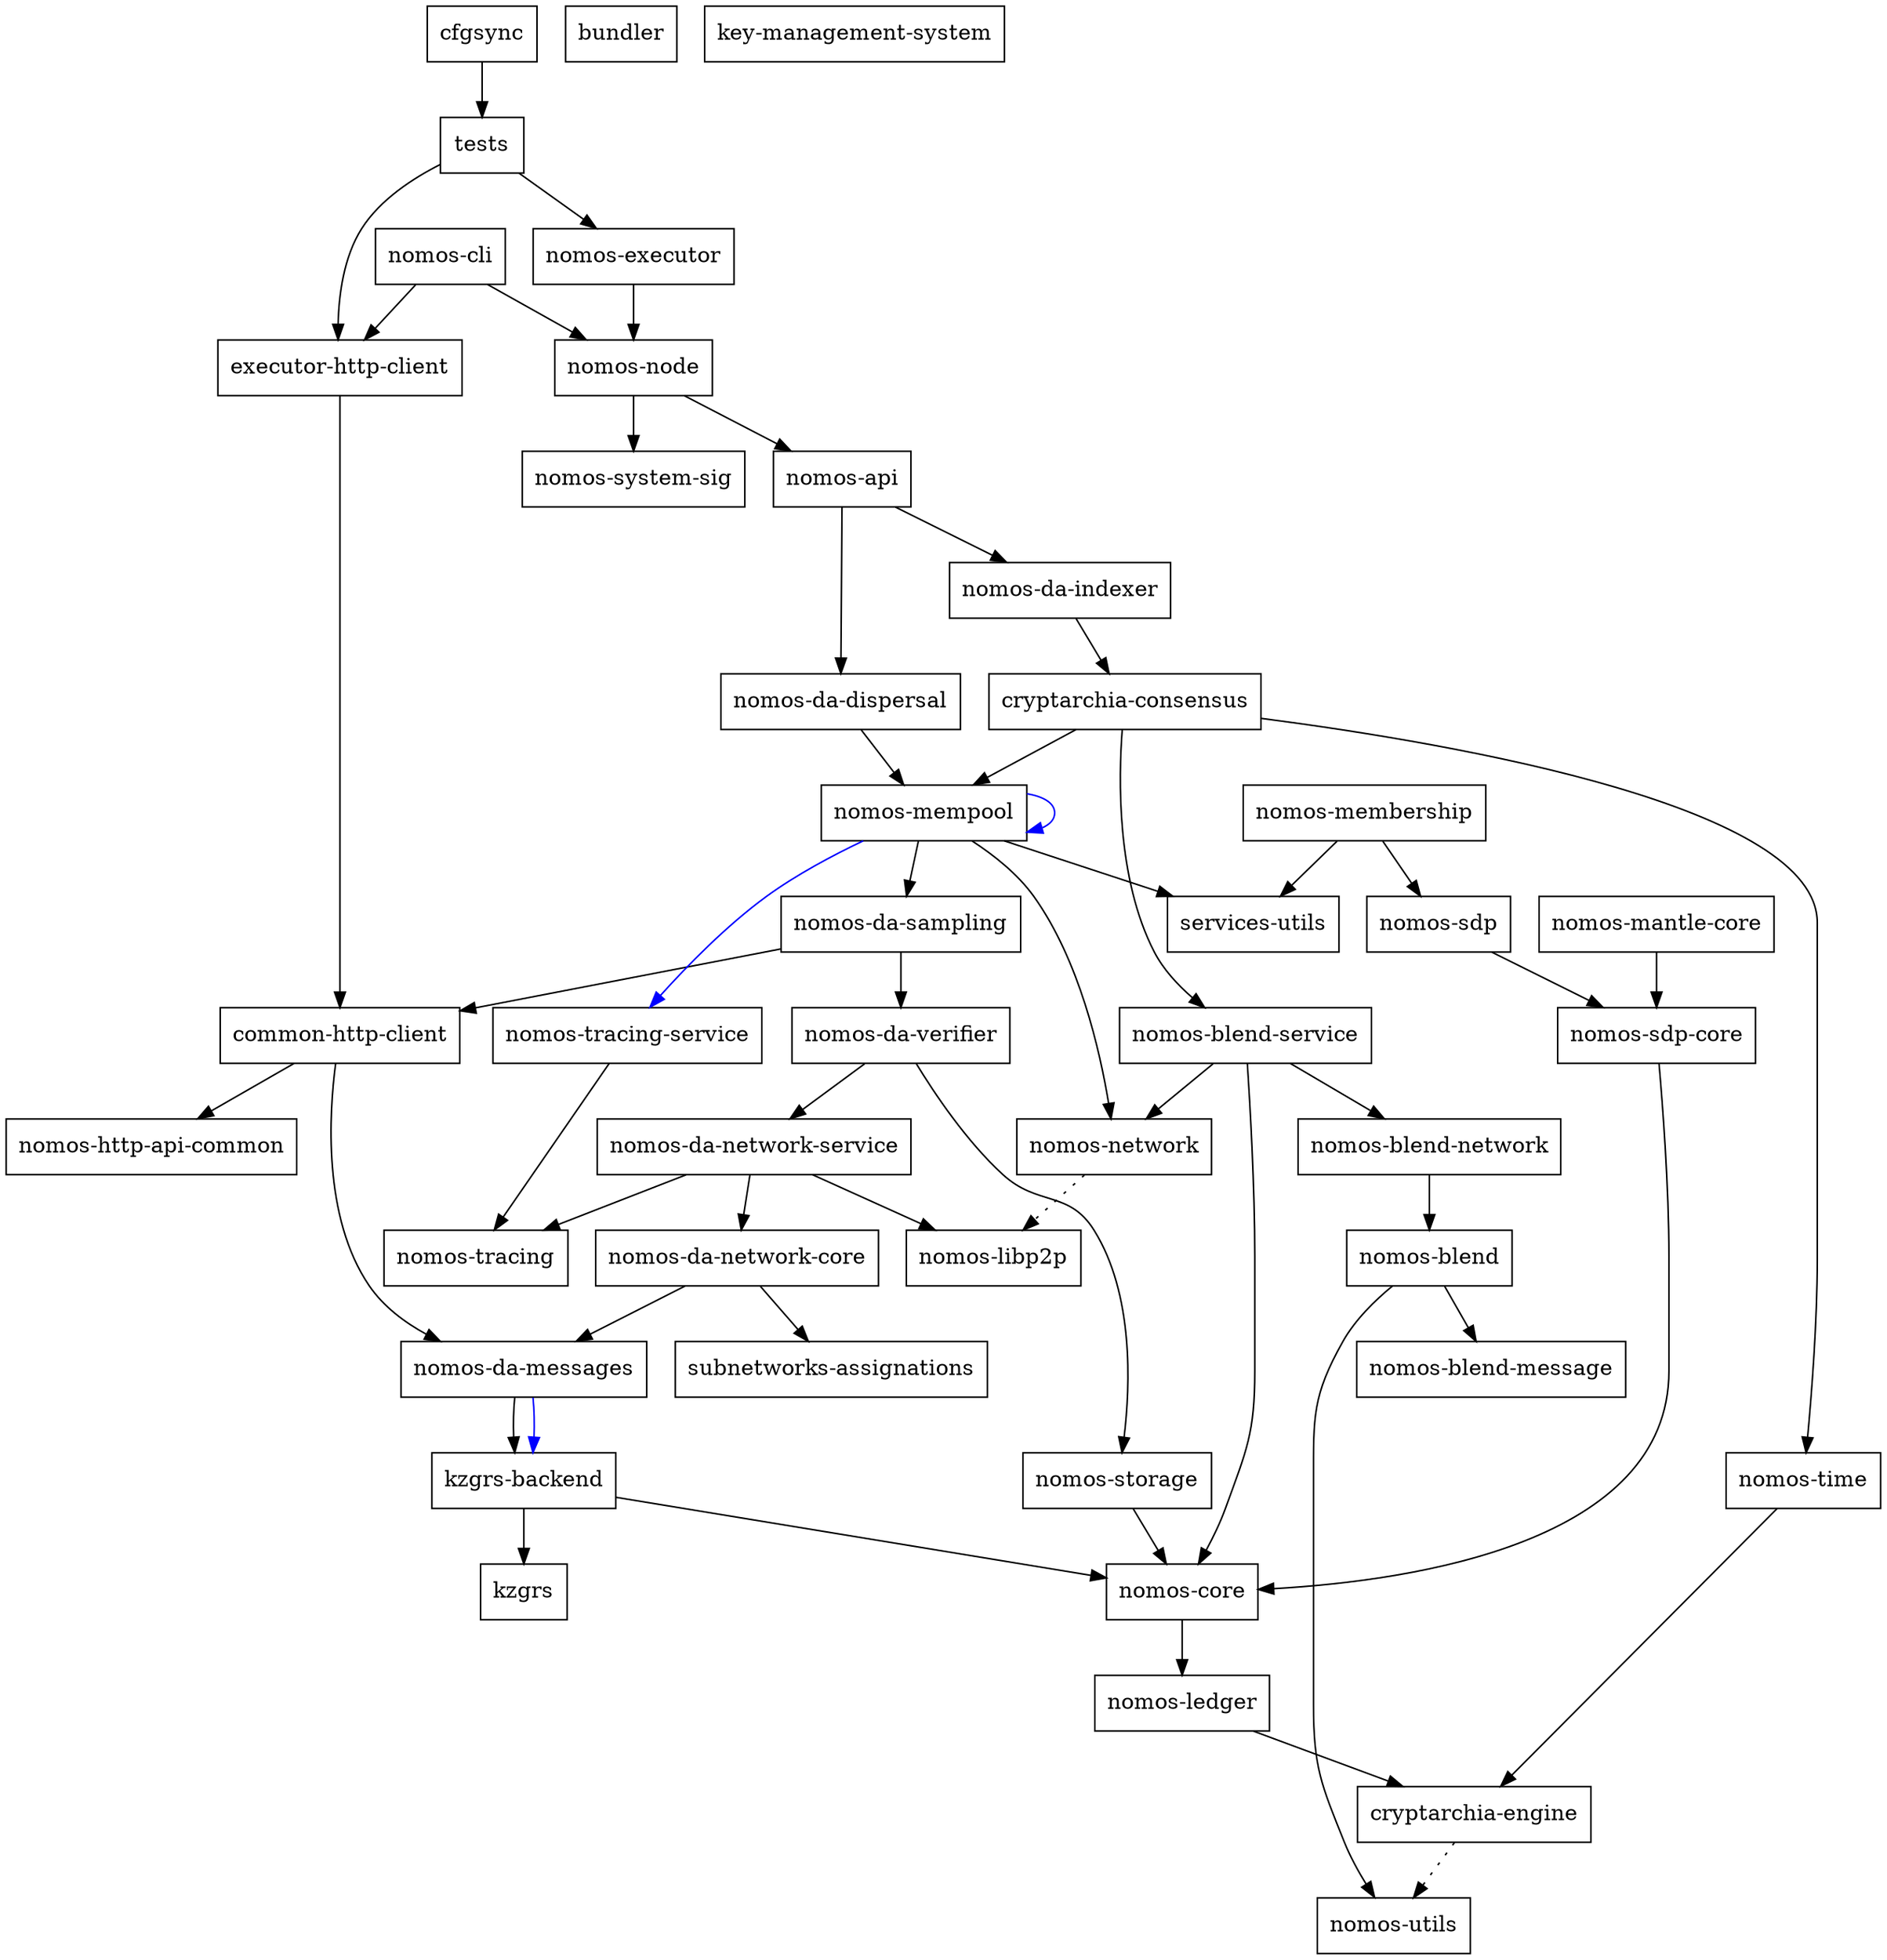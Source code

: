 digraph {
    0 [ label = "cryptarchia-engine" shape = box]
    1 [ label = "nomos-utils" shape = box]
    2 [ label = "nomos-ledger" shape = box]
    3 [ label = "nomos-http-api-common" shape = box]
    4 [ label = "nomos-executor" shape = box]
    5 [ label = "kzgrs-backend" shape = box]
    6 [ label = "kzgrs" shape = box]
    7 [ label = "nomos-core" shape = box]
    8 [ label = "nomos-api" shape = box]
    9 [ label = "cryptarchia-consensus" shape = box]
    10 [ label = "nomos-blend-service" shape = box]
    11 [ label = "nomos-blend" shape = box]
    12 [ label = "nomos-blend-message" shape = box]
    13 [ label = "nomos-blend-network" shape = box]
    14 [ label = "nomos-libp2p" shape = box]
    15 [ label = "nomos-network" shape = box]
    16 [ label = "nomos-da-sampling" shape = box]
    17 [ label = "common-http-client" shape = box]
    18 [ label = "nomos-da-messages" shape = box]
    19 [ label = "nomos-da-network-core" shape = box]
    20 [ label = "subnetworks-assignations" shape = box]
    21 [ label = "nomos-da-network-service" shape = box]
    22 [ label = "nomos-tracing" shape = box]
    23 [ label = "nomos-da-verifier" shape = box]
    24 [ label = "nomos-storage" shape = box]
    25 [ label = "nomos-mempool" shape = box]
    26 [ label = "services-utils" shape = box]
    27 [ label = "nomos-tracing-service" shape = box]
    28 [ label = "nomos-time" shape = box]
    29 [ label = "nomos-da-dispersal" shape = box]
    30 [ label = "nomos-da-indexer" shape = box]
    31 [ label = "nomos-node" shape = box]
    32 [ label = "nomos-system-sig" shape = box]
    33 [ label = "executor-http-client" shape = box]
    34 [ label = "bundler" shape = box]
    35 [ label = "nomos-cli" shape = box]
    36 [ label = "nomos-mantle-core" shape = box]
    37 [ label = "nomos-sdp-core" shape = box]
    38 [ label = "key-management-system" shape = box]
    39 [ label = "nomos-membership" shape = box]
    40 [ label = "nomos-sdp" shape = box]
    41 [ label = "cfgsync" shape = box]
    42 [ label = "tests" shape = box]
    0 -> 1 [ style = dotted]
    2 -> 0 [ ]
    4 -> 31 [ ]
    5 -> 6 [ ]
    5 -> 7 [ ]
    7 -> 2 [ ]
    8 -> 29 [ ]
    8 -> 30 [ ]
    9 -> 10 [ ]
    9 -> 25 [ ]
    9 -> 28 [ ]
    10 -> 13 [ ]
    10 -> 7 [ ]
    10 -> 15 [ ]
    11 -> 12 [ ]
    11 -> 1 [ ]
    13 -> 11 [ ]
    15 -> 14 [ style = dotted]
    16 -> 17 [ ]
    16 -> 23 [ ]
    17 -> 18 [ ]
    17 -> 3 [ ]
    18 -> 5 [ ]
    18 -> 5 [ color = blue]
    19 -> 18 [ ]
    19 -> 20 [ ]
    21 -> 19 [ ]
    21 -> 14 [ ]
    21 -> 22 [ ]
    23 -> 21 [ ]
    23 -> 24 [ ]
    24 -> 7 [ ]
    25 -> 16 [ ]
    25 -> 25 [ color = blue]
    25 -> 15 [ ]
    25 -> 27 [ color = blue]
    25 -> 26 [ ]
    27 -> 22 [ ]
    28 -> 0 [ ]
    29 -> 25 [ ]
    30 -> 9 [ ]
    31 -> 8 [ ]
    31 -> 32 [ ]
    33 -> 17 [ ]
    35 -> 33 [ ]
    35 -> 31 [ ]
    36 -> 37 [ ]
    37 -> 7 [ ]
    39 -> 40 [ ]
    39 -> 26 [ ]
    40 -> 37 [ ]
    41 -> 42 [ ]
    42 -> 33 [ ]
    42 -> 4 [ ]
}

